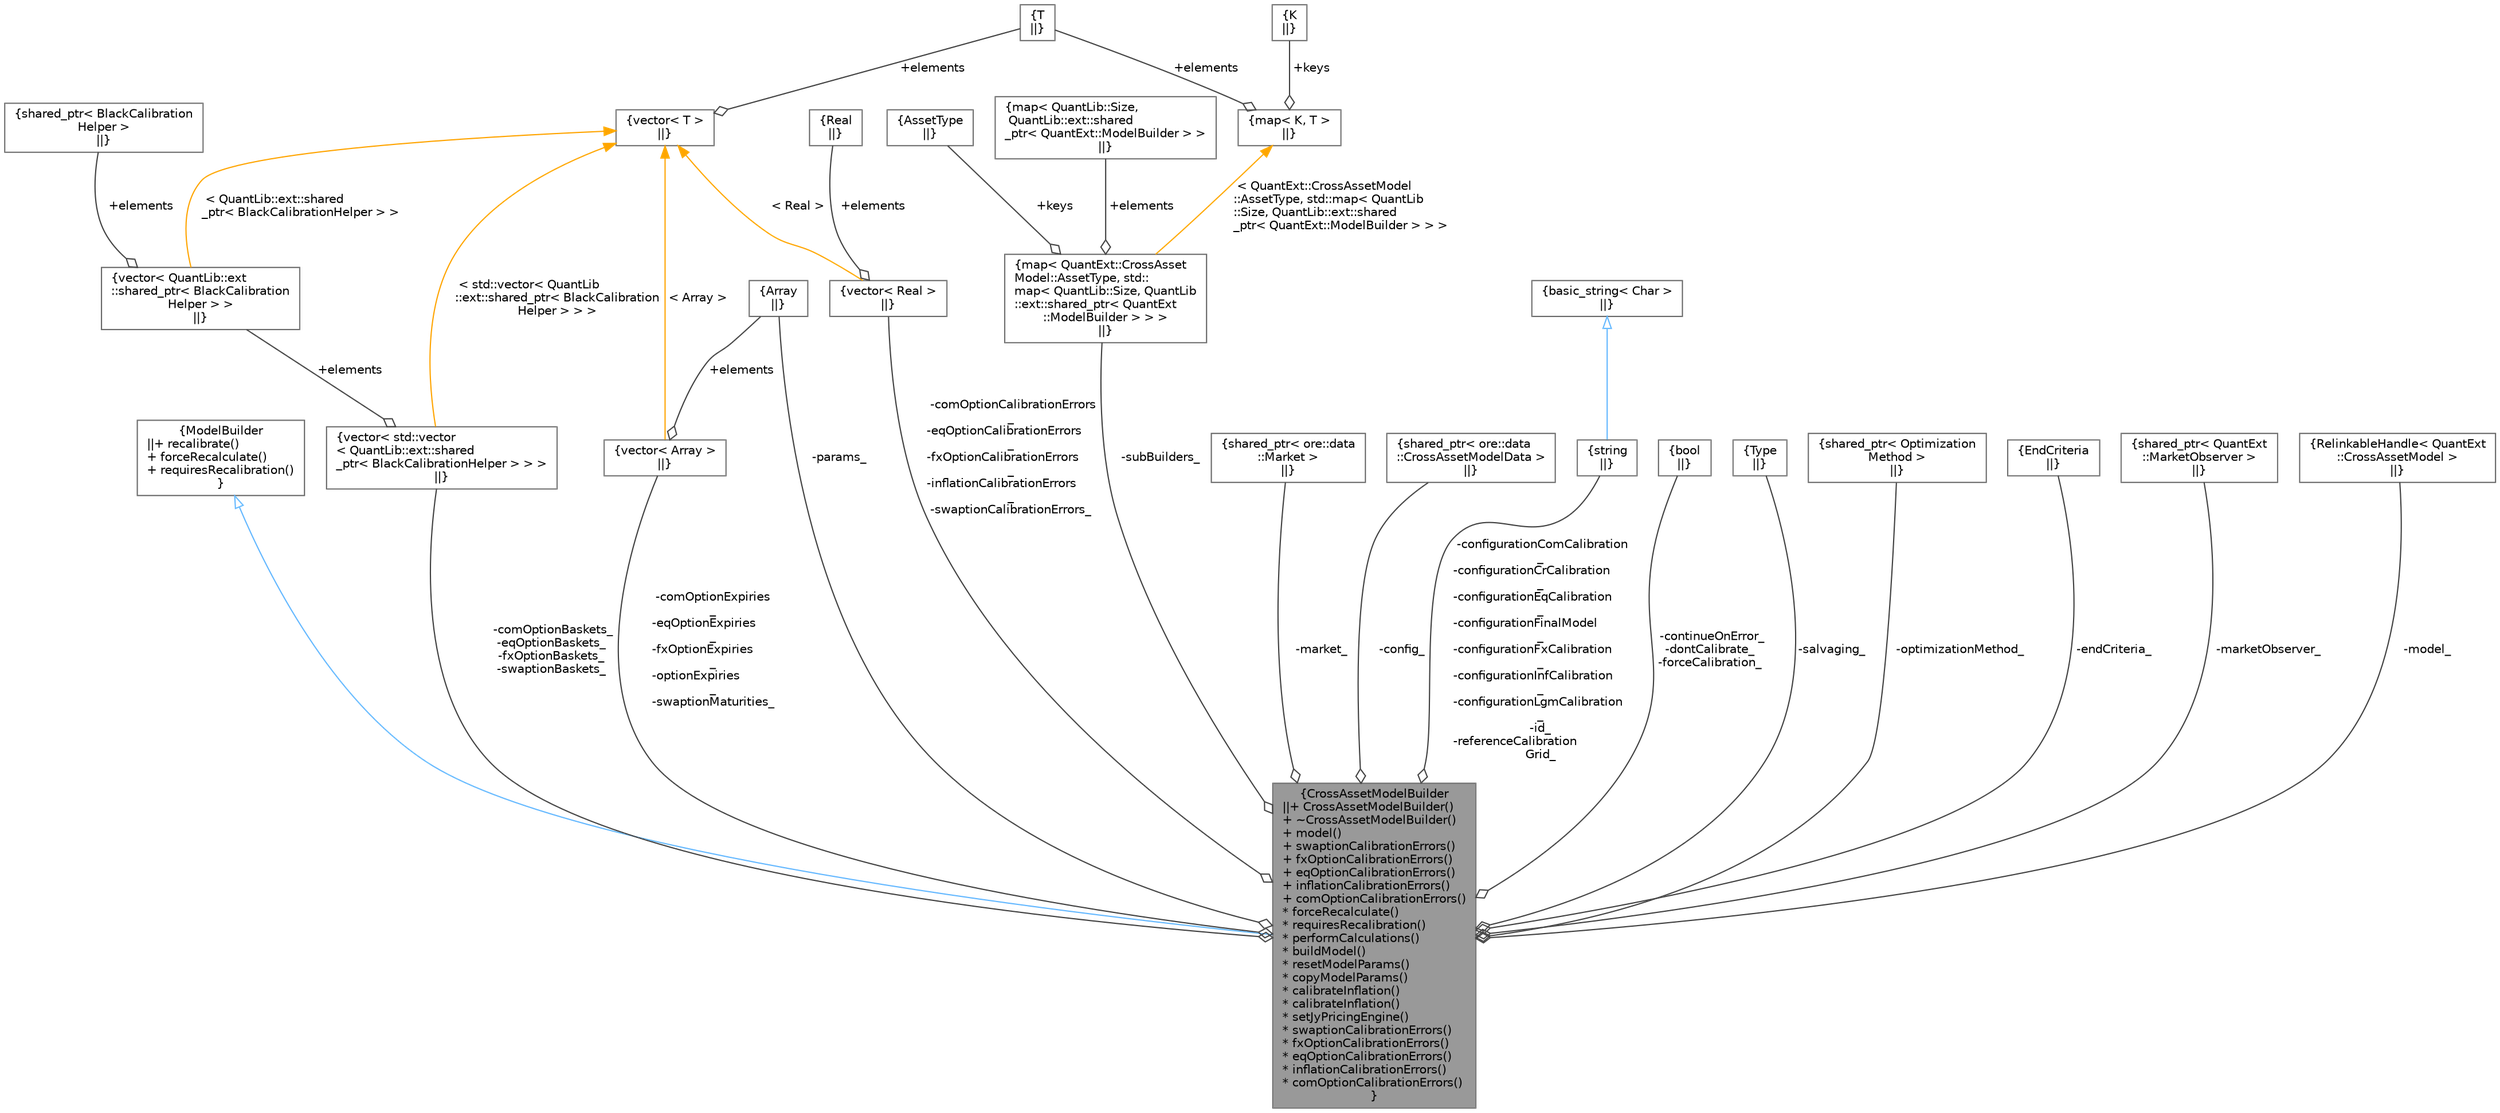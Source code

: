 digraph "CrossAssetModelBuilder"
{
 // INTERACTIVE_SVG=YES
 // LATEX_PDF_SIZE
  bgcolor="transparent";
  edge [fontname=Helvetica,fontsize=10,labelfontname=Helvetica,labelfontsize=10];
  node [fontname=Helvetica,fontsize=10,shape=box,height=0.2,width=0.4];
  Node1 [label="{CrossAssetModelBuilder\n||+ CrossAssetModelBuilder()\l+ ~CrossAssetModelBuilder()\l+ model()\l+ swaptionCalibrationErrors()\l+ fxOptionCalibrationErrors()\l+ eqOptionCalibrationErrors()\l+ inflationCalibrationErrors()\l+ comOptionCalibrationErrors()\l* forceRecalculate()\l* requiresRecalibration()\l* performCalculations()\l* buildModel()\l* resetModelParams()\l* copyModelParams()\l* calibrateInflation()\l* calibrateInflation()\l* setJyPricingEngine()\l* swaptionCalibrationErrors()\l* fxOptionCalibrationErrors()\l* eqOptionCalibrationErrors()\l* inflationCalibrationErrors()\l* comOptionCalibrationErrors()\l}",height=0.2,width=0.4,color="gray40", fillcolor="grey60", style="filled", fontcolor="black",tooltip="Cross Asset Model Builder."];
  Node2 -> Node1 [dir="back",color="steelblue1",style="solid",arrowtail="onormal"];
  Node2 [label="{ModelBuilder\n||+ recalibrate()\l+ forceRecalculate()\l+ requiresRecalibration()\l}",height=0.2,width=0.4,color="gray40", fillcolor="white", style="filled",URL="C:/dev/ORE/documentation/QuantExt/doc/quantext.tag$class_quant_ext_1_1_model_builder.html",tooltip=" "];
  Node3 -> Node1 [color="grey25",style="solid",label=" -comOptionBaskets_\n-eqOptionBaskets_\n-fxOptionBaskets_\n-swaptionBaskets_" ,arrowhead="odiamond"];
  Node3 [label="{vector\< std::vector\l\< QuantLib::ext::shared\l_ptr\< BlackCalibrationHelper \> \> \>\n||}",height=0.2,width=0.4,color="gray40", fillcolor="white", style="filled",tooltip=" "];
  Node4 -> Node3 [color="grey25",style="solid",label=" +elements" ,arrowhead="odiamond"];
  Node4 [label="{vector\< QuantLib::ext\l::shared_ptr\< BlackCalibration\lHelper \> \>\n||}",height=0.2,width=0.4,color="gray40", fillcolor="white", style="filled",tooltip=" "];
  Node5 -> Node4 [color="grey25",style="solid",label=" +elements" ,arrowhead="odiamond"];
  Node5 [label="{shared_ptr\< BlackCalibration\lHelper \>\n||}",height=0.2,width=0.4,color="gray40", fillcolor="white", style="filled",tooltip=" "];
  Node6 -> Node4 [dir="back",color="orange",style="solid",label=" \< QuantLib::ext::shared\l_ptr\< BlackCalibrationHelper \> \>" ];
  Node6 [label="{vector\< T \>\n||}",height=0.2,width=0.4,color="gray40", fillcolor="white", style="filled",tooltip=" "];
  Node7 -> Node6 [color="grey25",style="solid",label=" +elements" ,arrowhead="odiamond"];
  Node7 [label="{T\n||}",height=0.2,width=0.4,color="gray40", fillcolor="white", style="filled",tooltip=" "];
  Node6 -> Node3 [dir="back",color="orange",style="solid",label=" \< std::vector\< QuantLib\l::ext::shared_ptr\< BlackCalibration\lHelper \> \> \>" ];
  Node8 -> Node1 [color="grey25",style="solid",label=" -comOptionExpiries\l_\n-eqOptionExpiries\l_\n-fxOptionExpiries\l_\n-optionExpiries\l_\n-swaptionMaturities_" ,arrowhead="odiamond"];
  Node8 [label="{vector\< Array \>\n||}",height=0.2,width=0.4,color="gray40", fillcolor="white", style="filled",tooltip=" "];
  Node9 -> Node8 [color="grey25",style="solid",label=" +elements" ,arrowhead="odiamond"];
  Node9 [label="{Array\n||}",height=0.2,width=0.4,color="gray40", fillcolor="white", style="filled",tooltip=" "];
  Node6 -> Node8 [dir="back",color="orange",style="solid",label=" \< Array \>" ];
  Node10 -> Node1 [color="grey25",style="solid",label=" -comOptionCalibrationErrors\l_\n-eqOptionCalibrationErrors\l_\n-fxOptionCalibrationErrors\l_\n-inflationCalibrationErrors\l_\n-swaptionCalibrationErrors_" ,arrowhead="odiamond"];
  Node10 [label="{vector\< Real \>\n||}",height=0.2,width=0.4,color="gray40", fillcolor="white", style="filled",tooltip=" "];
  Node11 -> Node10 [color="grey25",style="solid",label=" +elements" ,arrowhead="odiamond"];
  Node11 [label="{Real\n||}",height=0.2,width=0.4,color="gray40", fillcolor="white", style="filled",tooltip=" "];
  Node6 -> Node10 [dir="back",color="orange",style="solid",label=" \< Real \>" ];
  Node12 -> Node1 [color="grey25",style="solid",label=" -subBuilders_" ,arrowhead="odiamond"];
  Node12 [label="{map\< QuantExt::CrossAsset\lModel::AssetType, std::\lmap\< QuantLib::Size, QuantLib\l::ext::shared_ptr\< QuantExt\l::ModelBuilder \> \> \>\n||}",height=0.2,width=0.4,color="gray40", fillcolor="white", style="filled",tooltip=" "];
  Node13 -> Node12 [color="grey25",style="solid",label=" +keys" ,arrowhead="odiamond"];
  Node13 [label="{AssetType\n||}",height=0.2,width=0.4,color="gray40", fillcolor="white", style="filled",tooltip=" "];
  Node14 -> Node12 [color="grey25",style="solid",label=" +elements" ,arrowhead="odiamond"];
  Node14 [label="{map\< QuantLib::Size,\l QuantLib::ext::shared\l_ptr\< QuantExt::ModelBuilder \> \>\n||}",height=0.2,width=0.4,color="gray40", fillcolor="white", style="filled",tooltip=" "];
  Node15 -> Node12 [dir="back",color="orange",style="solid",label=" \< QuantExt::CrossAssetModel\l::AssetType, std::map\< QuantLib\l::Size, QuantLib::ext::shared\l_ptr\< QuantExt::ModelBuilder \> \> \>" ];
  Node15 [label="{map\< K, T \>\n||}",height=0.2,width=0.4,color="gray40", fillcolor="white", style="filled",tooltip=" "];
  Node16 -> Node15 [color="grey25",style="solid",label=" +keys" ,arrowhead="odiamond"];
  Node16 [label="{K\n||}",height=0.2,width=0.4,color="gray40", fillcolor="white", style="filled",tooltip=" "];
  Node7 -> Node15 [color="grey25",style="solid",label=" +elements" ,arrowhead="odiamond"];
  Node9 -> Node1 [color="grey25",style="solid",label=" -params_" ,arrowhead="odiamond"];
  Node17 -> Node1 [color="grey25",style="solid",label=" -market_" ,arrowhead="odiamond"];
  Node17 [label="{shared_ptr\< ore::data\l::Market \>\n||}",height=0.2,width=0.4,color="gray40", fillcolor="white", style="filled",tooltip=" "];
  Node18 -> Node1 [color="grey25",style="solid",label=" -config_" ,arrowhead="odiamond"];
  Node18 [label="{shared_ptr\< ore::data\l::CrossAssetModelData \>\n||}",height=0.2,width=0.4,color="gray40", fillcolor="white", style="filled",tooltip=" "];
  Node19 -> Node1 [color="grey25",style="solid",label=" -configurationComCalibration\l_\n-configurationCrCalibration\l_\n-configurationEqCalibration\l_\n-configurationFinalModel\l_\n-configurationFxCalibration\l_\n-configurationInfCalibration\l_\n-configurationLgmCalibration\l_\n-id_\n-referenceCalibration\lGrid_" ,arrowhead="odiamond"];
  Node19 [label="{string\n||}",height=0.2,width=0.4,color="gray40", fillcolor="white", style="filled",tooltip=" "];
  Node20 -> Node19 [dir="back",color="steelblue1",style="solid",arrowtail="onormal"];
  Node20 [label="{basic_string\< Char \>\n||}",height=0.2,width=0.4,color="gray40", fillcolor="white", style="filled",tooltip=" "];
  Node21 -> Node1 [color="grey25",style="solid",label=" -continueOnError_\n-dontCalibrate_\n-forceCalibration_" ,arrowhead="odiamond"];
  Node21 [label="{bool\n||}",height=0.2,width=0.4,color="gray40", fillcolor="white", style="filled",URL="$classbool.html",tooltip=" "];
  Node22 -> Node1 [color="grey25",style="solid",label=" -salvaging_" ,arrowhead="odiamond"];
  Node22 [label="{Type\n||}",height=0.2,width=0.4,color="gray40", fillcolor="white", style="filled",tooltip=" "];
  Node23 -> Node1 [color="grey25",style="solid",label=" -optimizationMethod_" ,arrowhead="odiamond"];
  Node23 [label="{shared_ptr\< Optimization\lMethod \>\n||}",height=0.2,width=0.4,color="gray40", fillcolor="white", style="filled",tooltip=" "];
  Node24 -> Node1 [color="grey25",style="solid",label=" -endCriteria_" ,arrowhead="odiamond"];
  Node24 [label="{EndCriteria\n||}",height=0.2,width=0.4,color="gray40", fillcolor="white", style="filled",tooltip=" "];
  Node25 -> Node1 [color="grey25",style="solid",label=" -marketObserver_" ,arrowhead="odiamond"];
  Node25 [label="{shared_ptr\< QuantExt\l::MarketObserver \>\n||}",height=0.2,width=0.4,color="gray40", fillcolor="white", style="filled",tooltip=" "];
  Node26 -> Node1 [color="grey25",style="solid",label=" -model_" ,arrowhead="odiamond"];
  Node26 [label="{RelinkableHandle\< QuantExt\l::CrossAssetModel \>\n||}",height=0.2,width=0.4,color="gray40", fillcolor="white", style="filled",tooltip=" "];
}
